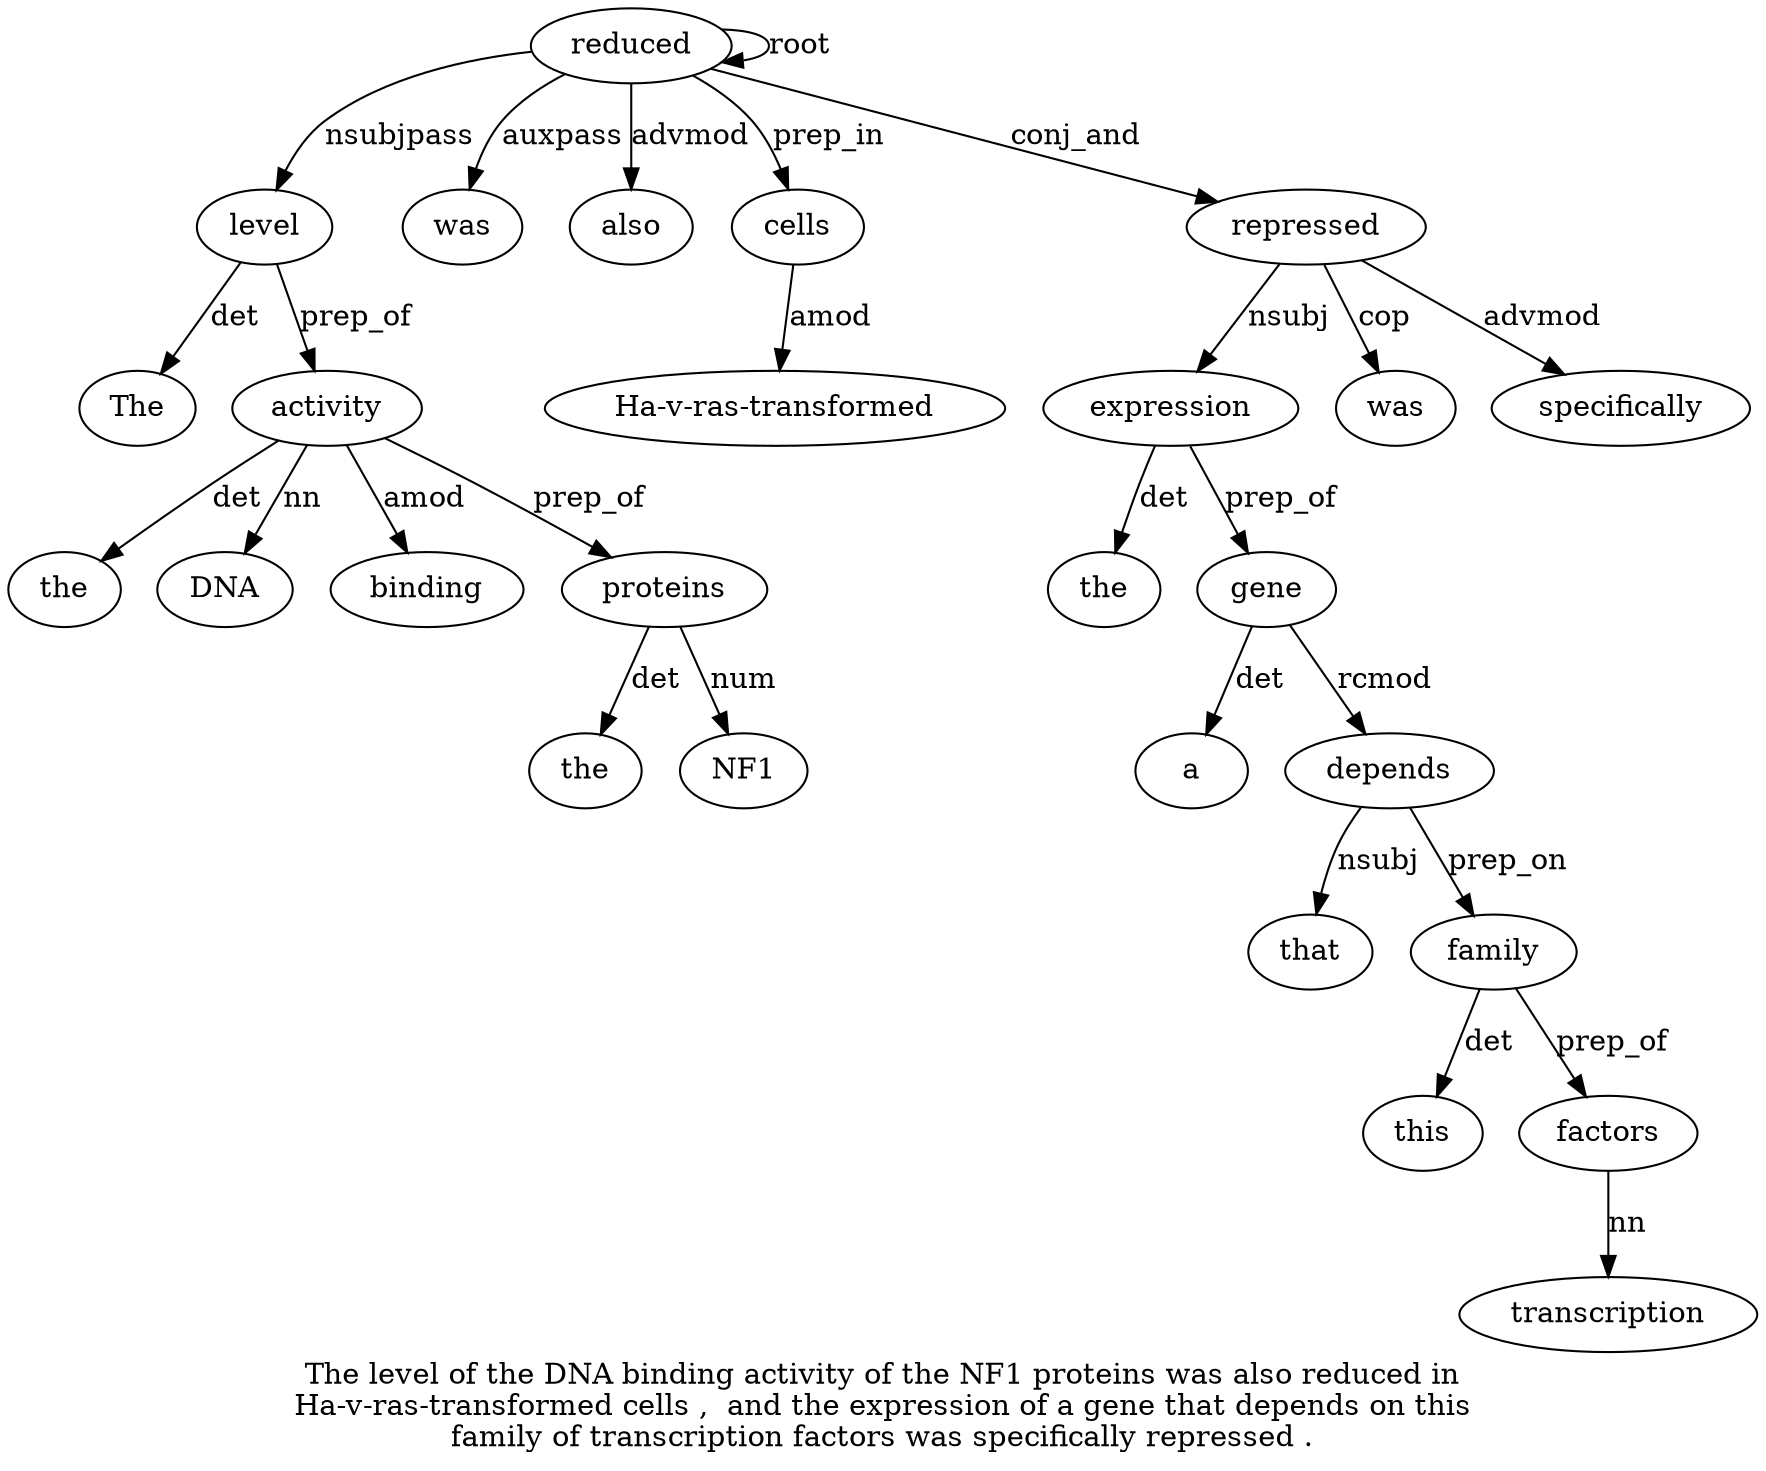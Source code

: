 digraph "The level of the DNA binding activity of the NF1 proteins was also reduced in Ha-v-ras-transformed cells ,  and the expression of a gene that depends on this family of transcription factors was specifically repressed ." {
label="The level of the DNA binding activity of the NF1 proteins was also reduced in
Ha-v-ras-transformed cells ,  and the expression of a gene that depends on this
family of transcription factors was specifically repressed .";
level2 [style=filled, fillcolor=white, label=level];
The1 [style=filled, fillcolor=white, label=The];
level2 -> The1  [label=det];
reduced14 [style=filled, fillcolor=white, label=reduced];
reduced14 -> level2  [label=nsubjpass];
activity7 [style=filled, fillcolor=white, label=activity];
the4 [style=filled, fillcolor=white, label=the];
activity7 -> the4  [label=det];
DNA5 [style=filled, fillcolor=white, label=DNA];
activity7 -> DNA5  [label=nn];
binding6 [style=filled, fillcolor=white, label=binding];
activity7 -> binding6  [label=amod];
level2 -> activity7  [label=prep_of];
proteins11 [style=filled, fillcolor=white, label=proteins];
the9 [style=filled, fillcolor=white, label=the];
proteins11 -> the9  [label=det];
NF110 [style=filled, fillcolor=white, label=NF1];
proteins11 -> NF110  [label=num];
activity7 -> proteins11  [label=prep_of];
was12 [style=filled, fillcolor=white, label=was];
reduced14 -> was12  [label=auxpass];
also13 [style=filled, fillcolor=white, label=also];
reduced14 -> also13  [label=advmod];
reduced14 -> reduced14  [label=root];
cells17 [style=filled, fillcolor=white, label=cells];
"Ha-v-ras-transformed16" [style=filled, fillcolor=white, label="Ha-v-ras-transformed"];
cells17 -> "Ha-v-ras-transformed16"  [label=amod];
reduced14 -> cells17  [label=prep_in];
expression21 [style=filled, fillcolor=white, label=expression];
the20 [style=filled, fillcolor=white, label=the];
expression21 -> the20  [label=det];
repressed35 [style=filled, fillcolor=white, label=repressed];
repressed35 -> expression21  [label=nsubj];
gene24 [style=filled, fillcolor=white, label=gene];
a23 [style=filled, fillcolor=white, label=a];
gene24 -> a23  [label=det];
expression21 -> gene24  [label=prep_of];
depends26 [style=filled, fillcolor=white, label=depends];
that25 [style=filled, fillcolor=white, label=that];
depends26 -> that25  [label=nsubj];
gene24 -> depends26  [label=rcmod];
family29 [style=filled, fillcolor=white, label=family];
this28 [style=filled, fillcolor=white, label=this];
family29 -> this28  [label=det];
depends26 -> family29  [label=prep_on];
factors32 [style=filled, fillcolor=white, label=factors];
transcription31 [style=filled, fillcolor=white, label=transcription];
factors32 -> transcription31  [label=nn];
family29 -> factors32  [label=prep_of];
was33 [style=filled, fillcolor=white, label=was];
repressed35 -> was33  [label=cop];
specifically34 [style=filled, fillcolor=white, label=specifically];
repressed35 -> specifically34  [label=advmod];
reduced14 -> repressed35  [label=conj_and];
}
